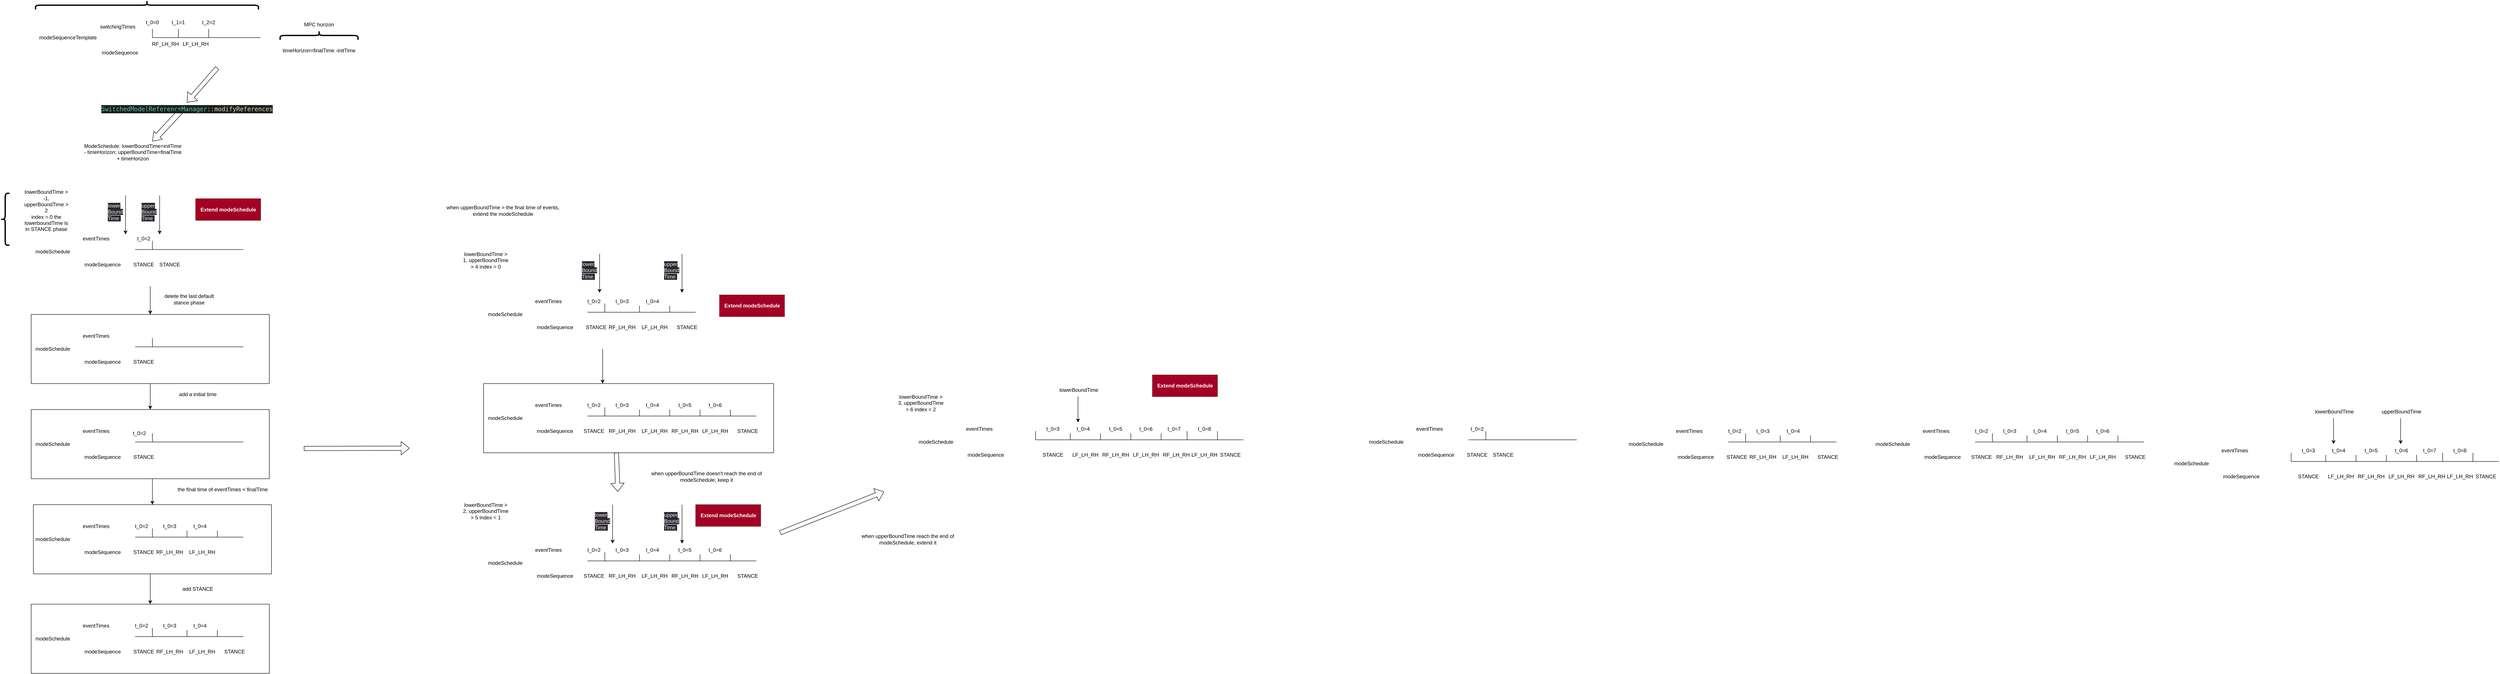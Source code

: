 <mxfile>
    <diagram id="Hmns1SX6gBMBKFeWI7t4" name="Page-1">
        <mxGraphModel dx="3366" dy="2157" grid="1" gridSize="10" guides="1" tooltips="1" connect="1" arrows="1" fold="1" page="1" pageScale="1" pageWidth="850" pageHeight="1100" math="0" shadow="0">
            <root>
                <mxCell id="0"/>
                <mxCell id="1" parent="0"/>
                <mxCell id="2" value="" style="endArrow=none;html=1;" edge="1" parent="1">
                    <mxGeometry width="50" height="50" relative="1" as="geometry">
                        <mxPoint x="-1210" y="270" as="sourcePoint"/>
                        <mxPoint x="-960" y="270" as="targetPoint"/>
                    </mxGeometry>
                </mxCell>
                <mxCell id="4" value="" style="endArrow=none;html=1;" edge="1" parent="1">
                    <mxGeometry width="50" height="50" relative="1" as="geometry">
                        <mxPoint x="-1170" y="270" as="sourcePoint"/>
                        <mxPoint x="-1170" y="250" as="targetPoint"/>
                    </mxGeometry>
                </mxCell>
                <mxCell id="5" value="modeSchedule" style="text;html=1;strokeColor=none;fillColor=none;align=center;verticalAlign=middle;whiteSpace=wrap;rounded=0;" vertex="1" parent="1">
                    <mxGeometry x="-1450" y="260" width="100" height="30" as="geometry"/>
                </mxCell>
                <mxCell id="6" value="t_0=2" style="text;html=1;strokeColor=none;fillColor=none;align=center;verticalAlign=middle;whiteSpace=wrap;rounded=0;" vertex="1" parent="1">
                    <mxGeometry x="-1220" y="230" width="60" height="30" as="geometry"/>
                </mxCell>
                <mxCell id="7" value="eventTimes" style="text;html=1;strokeColor=none;fillColor=none;align=center;verticalAlign=middle;whiteSpace=wrap;rounded=0;" vertex="1" parent="1">
                    <mxGeometry x="-1330" y="230" width="60" height="30" as="geometry"/>
                </mxCell>
                <mxCell id="8" value="modeSequence" style="text;html=1;strokeColor=none;fillColor=none;align=center;verticalAlign=middle;whiteSpace=wrap;rounded=0;" vertex="1" parent="1">
                    <mxGeometry x="-1330" y="290" width="90" height="30" as="geometry"/>
                </mxCell>
                <mxCell id="9" value="STANCE" style="text;html=1;strokeColor=none;fillColor=none;align=center;verticalAlign=middle;whiteSpace=wrap;rounded=0;" vertex="1" parent="1">
                    <mxGeometry x="-1220" y="290" width="60" height="30" as="geometry"/>
                </mxCell>
                <mxCell id="10" value="STANCE" style="text;html=1;strokeColor=none;fillColor=none;align=center;verticalAlign=middle;whiteSpace=wrap;rounded=0;" vertex="1" parent="1">
                    <mxGeometry x="-1160" y="290" width="60" height="30" as="geometry"/>
                </mxCell>
                <mxCell id="23" style="edgeStyle=none;html=1;exitX=0.5;exitY=1;exitDx=0;exitDy=0;entryX=0.5;entryY=0;entryDx=0;entryDy=0;" edge="1" parent="1" target="21">
                    <mxGeometry relative="1" as="geometry">
                        <mxPoint x="-1175" y="355" as="sourcePoint"/>
                    </mxGeometry>
                </mxCell>
                <mxCell id="13" value="" style="endArrow=none;html=1;" edge="1" parent="1">
                    <mxGeometry width="50" height="50" relative="1" as="geometry">
                        <mxPoint x="-1210" y="495" as="sourcePoint"/>
                        <mxPoint x="-960" y="495" as="targetPoint"/>
                    </mxGeometry>
                </mxCell>
                <mxCell id="14" value="" style="endArrow=none;html=1;" edge="1" parent="1">
                    <mxGeometry width="50" height="50" relative="1" as="geometry">
                        <mxPoint x="-1170" y="495" as="sourcePoint"/>
                        <mxPoint x="-1170" y="475" as="targetPoint"/>
                    </mxGeometry>
                </mxCell>
                <mxCell id="15" value="modeSchedule" style="text;html=1;strokeColor=none;fillColor=none;align=center;verticalAlign=middle;whiteSpace=wrap;rounded=0;" vertex="1" parent="1">
                    <mxGeometry x="-1450" y="485" width="100" height="30" as="geometry"/>
                </mxCell>
                <mxCell id="17" value="eventTimes" style="text;html=1;strokeColor=none;fillColor=none;align=center;verticalAlign=middle;whiteSpace=wrap;rounded=0;" vertex="1" parent="1">
                    <mxGeometry x="-1330" y="455" width="60" height="30" as="geometry"/>
                </mxCell>
                <mxCell id="18" value="modeSequence" style="text;html=1;strokeColor=none;fillColor=none;align=center;verticalAlign=middle;whiteSpace=wrap;rounded=0;" vertex="1" parent="1">
                    <mxGeometry x="-1330" y="515" width="90" height="30" as="geometry"/>
                </mxCell>
                <mxCell id="19" value="STANCE" style="text;html=1;strokeColor=none;fillColor=none;align=center;verticalAlign=middle;whiteSpace=wrap;rounded=0;" vertex="1" parent="1">
                    <mxGeometry x="-1220" y="515" width="60" height="30" as="geometry"/>
                </mxCell>
                <mxCell id="21" value="" style="rounded=0;whiteSpace=wrap;html=1;fillColor=none;" vertex="1" parent="1">
                    <mxGeometry x="-1450" y="420" width="550" height="160" as="geometry"/>
                </mxCell>
                <mxCell id="24" value="" style="endArrow=none;html=1;" edge="1" parent="1">
                    <mxGeometry width="50" height="50" relative="1" as="geometry">
                        <mxPoint x="-1170" y="-220" as="sourcePoint"/>
                        <mxPoint x="-920" y="-220" as="targetPoint"/>
                    </mxGeometry>
                </mxCell>
                <mxCell id="25" value="" style="endArrow=none;html=1;entryX=0.5;entryY=1;entryDx=0;entryDy=0;" edge="1" parent="1" target="34">
                    <mxGeometry width="50" height="50" relative="1" as="geometry">
                        <mxPoint x="-1110" y="-220" as="sourcePoint"/>
                        <mxPoint x="-1130" y="-240" as="targetPoint"/>
                    </mxGeometry>
                </mxCell>
                <mxCell id="26" value="modeSequenceTemplate" style="text;html=1;strokeColor=none;fillColor=none;align=center;verticalAlign=middle;whiteSpace=wrap;rounded=0;" vertex="1" parent="1">
                    <mxGeometry x="-1440" y="-235" width="150" height="30" as="geometry"/>
                </mxCell>
                <mxCell id="27" value="t_0=0" style="text;html=1;strokeColor=none;fillColor=none;align=center;verticalAlign=middle;whiteSpace=wrap;rounded=0;" vertex="1" parent="1">
                    <mxGeometry x="-1200" y="-270" width="60" height="30" as="geometry"/>
                </mxCell>
                <mxCell id="28" value="switchingTimes" style="text;html=1;strokeColor=none;fillColor=none;align=center;verticalAlign=middle;whiteSpace=wrap;rounded=0;" vertex="1" parent="1">
                    <mxGeometry x="-1290" y="-260" width="80" height="30" as="geometry"/>
                </mxCell>
                <mxCell id="29" value="modeSequence" style="text;html=1;strokeColor=none;fillColor=none;align=center;verticalAlign=middle;whiteSpace=wrap;rounded=0;" vertex="1" parent="1">
                    <mxGeometry x="-1290" y="-200" width="90" height="30" as="geometry"/>
                </mxCell>
                <mxCell id="30" value="RF_LH_RH" style="text;html=1;strokeColor=none;fillColor=none;align=center;verticalAlign=middle;whiteSpace=wrap;rounded=0;" vertex="1" parent="1">
                    <mxGeometry x="-1170" y="-220" width="60" height="30" as="geometry"/>
                </mxCell>
                <mxCell id="31" value="LF_LH_RH" style="text;html=1;strokeColor=none;fillColor=none;align=center;verticalAlign=middle;whiteSpace=wrap;rounded=0;" vertex="1" parent="1">
                    <mxGeometry x="-1100" y="-220" width="60" height="30" as="geometry"/>
                </mxCell>
                <mxCell id="33" value="" style="endArrow=none;html=1;" edge="1" parent="1">
                    <mxGeometry width="50" height="50" relative="1" as="geometry">
                        <mxPoint x="-1170" y="-220" as="sourcePoint"/>
                        <mxPoint x="-1170" y="-240" as="targetPoint"/>
                    </mxGeometry>
                </mxCell>
                <mxCell id="34" value="t_1=1" style="text;html=1;strokeColor=none;fillColor=none;align=center;verticalAlign=middle;whiteSpace=wrap;rounded=0;" vertex="1" parent="1">
                    <mxGeometry x="-1140" y="-270" width="60" height="30" as="geometry"/>
                </mxCell>
                <mxCell id="35" value="" style="endArrow=none;html=1;entryX=0.5;entryY=1;entryDx=0;entryDy=0;" edge="1" parent="1">
                    <mxGeometry width="50" height="50" relative="1" as="geometry">
                        <mxPoint x="-1040" y="-220" as="sourcePoint"/>
                        <mxPoint x="-1040" y="-240" as="targetPoint"/>
                    </mxGeometry>
                </mxCell>
                <mxCell id="36" value="t_2=2" style="text;html=1;strokeColor=none;fillColor=none;align=center;verticalAlign=middle;whiteSpace=wrap;rounded=0;" vertex="1" parent="1">
                    <mxGeometry x="-1070" y="-270" width="60" height="30" as="geometry"/>
                </mxCell>
                <mxCell id="37" value="" style="endArrow=none;html=1;" edge="1" parent="1">
                    <mxGeometry width="50" height="50" relative="1" as="geometry">
                        <mxPoint x="-1210" y="715" as="sourcePoint"/>
                        <mxPoint x="-960" y="715" as="targetPoint"/>
                    </mxGeometry>
                </mxCell>
                <mxCell id="38" value="" style="endArrow=none;html=1;" edge="1" parent="1">
                    <mxGeometry width="50" height="50" relative="1" as="geometry">
                        <mxPoint x="-1170" y="715" as="sourcePoint"/>
                        <mxPoint x="-1170" y="695" as="targetPoint"/>
                    </mxGeometry>
                </mxCell>
                <mxCell id="39" value="modeSchedule" style="text;html=1;strokeColor=none;fillColor=none;align=center;verticalAlign=middle;whiteSpace=wrap;rounded=0;" vertex="1" parent="1">
                    <mxGeometry x="-1450" y="705" width="100" height="30" as="geometry"/>
                </mxCell>
                <mxCell id="40" value="eventTimes" style="text;html=1;strokeColor=none;fillColor=none;align=center;verticalAlign=middle;whiteSpace=wrap;rounded=0;" vertex="1" parent="1">
                    <mxGeometry x="-1330" y="675" width="60" height="30" as="geometry"/>
                </mxCell>
                <mxCell id="41" value="modeSequence" style="text;html=1;strokeColor=none;fillColor=none;align=center;verticalAlign=middle;whiteSpace=wrap;rounded=0;" vertex="1" parent="1">
                    <mxGeometry x="-1330" y="735" width="90" height="30" as="geometry"/>
                </mxCell>
                <mxCell id="42" value="STANCE" style="text;html=1;strokeColor=none;fillColor=none;align=center;verticalAlign=middle;whiteSpace=wrap;rounded=0;" vertex="1" parent="1">
                    <mxGeometry x="-1220" y="735" width="60" height="30" as="geometry"/>
                </mxCell>
                <mxCell id="43" value="" style="rounded=0;whiteSpace=wrap;html=1;fillColor=none;" vertex="1" parent="1">
                    <mxGeometry x="-1450" y="640" width="550" height="160" as="geometry"/>
                </mxCell>
                <mxCell id="45" value="" style="endArrow=classic;html=1;entryX=0.5;entryY=0;entryDx=0;entryDy=0;exitX=0.5;exitY=1;exitDx=0;exitDy=0;" edge="1" parent="1" source="21" target="43">
                    <mxGeometry width="50" height="50" relative="1" as="geometry">
                        <mxPoint x="-1120" y="590" as="sourcePoint"/>
                        <mxPoint x="-1070" y="540" as="targetPoint"/>
                    </mxGeometry>
                </mxCell>
                <mxCell id="46" value="t_0=2" style="text;html=1;strokeColor=none;fillColor=none;align=center;verticalAlign=middle;whiteSpace=wrap;rounded=0;" vertex="1" parent="1">
                    <mxGeometry x="-1230" y="680" width="60" height="30" as="geometry"/>
                </mxCell>
                <mxCell id="47" value="timeHorizon=finalTime -initTime" style="text;html=1;strokeColor=none;fillColor=none;align=center;verticalAlign=middle;whiteSpace=wrap;rounded=0;" vertex="1" parent="1">
                    <mxGeometry x="-880" y="-205" width="190" height="30" as="geometry"/>
                </mxCell>
                <mxCell id="48" value="ModeSchedule: lowerBoundTime=initTime - timeHorizon; upperBoundTime=finalTime + timeHorizon" style="text;html=1;strokeColor=none;fillColor=none;align=center;verticalAlign=middle;whiteSpace=wrap;rounded=0;" vertex="1" parent="1">
                    <mxGeometry x="-1330" y="20" width="230" height="50" as="geometry"/>
                </mxCell>
                <mxCell id="49" value="delete the last default stance phase" style="text;html=1;strokeColor=none;fillColor=none;align=center;verticalAlign=middle;whiteSpace=wrap;rounded=0;" vertex="1" parent="1">
                    <mxGeometry x="-1160" y="370" width="150" height="30" as="geometry"/>
                </mxCell>
                <mxCell id="50" value="add a initial time" style="text;html=1;strokeColor=none;fillColor=none;align=center;verticalAlign=middle;whiteSpace=wrap;rounded=0;" vertex="1" parent="1">
                    <mxGeometry x="-1140" y="590" width="150" height="30" as="geometry"/>
                </mxCell>
                <mxCell id="51" value="" style="endArrow=classic;html=1;entryX=0.5;entryY=0;entryDx=0;entryDy=0;exitX=0.5;exitY=1;exitDx=0;exitDy=0;" edge="1" parent="1">
                    <mxGeometry width="50" height="50" relative="1" as="geometry">
                        <mxPoint x="-1170" y="800" as="sourcePoint"/>
                        <mxPoint x="-1170" y="860" as="targetPoint"/>
                    </mxGeometry>
                </mxCell>
                <mxCell id="52" value="the final time of eventTimes &amp;lt; finalTime" style="text;html=1;strokeColor=none;fillColor=none;align=center;verticalAlign=middle;whiteSpace=wrap;rounded=0;" vertex="1" parent="1">
                    <mxGeometry x="-1135" y="810" width="255" height="30" as="geometry"/>
                </mxCell>
                <mxCell id="55" value="RF_LH_RH" style="text;html=1;strokeColor=none;fillColor=none;align=center;verticalAlign=middle;whiteSpace=wrap;rounded=0;" vertex="1" parent="1">
                    <mxGeometry x="-1160" y="955" width="60" height="30" as="geometry"/>
                </mxCell>
                <mxCell id="56" value="" style="endArrow=none;html=1;" edge="1" parent="1">
                    <mxGeometry width="50" height="50" relative="1" as="geometry">
                        <mxPoint x="-1210.0" y="935" as="sourcePoint"/>
                        <mxPoint x="-960.0" y="935" as="targetPoint"/>
                    </mxGeometry>
                </mxCell>
                <mxCell id="57" value="" style="endArrow=none;html=1;" edge="1" parent="1">
                    <mxGeometry width="50" height="50" relative="1" as="geometry">
                        <mxPoint x="-1170.0" y="935" as="sourcePoint"/>
                        <mxPoint x="-1170.0" y="915" as="targetPoint"/>
                    </mxGeometry>
                </mxCell>
                <mxCell id="58" value="modeSchedule" style="text;html=1;strokeColor=none;fillColor=none;align=center;verticalAlign=middle;whiteSpace=wrap;rounded=0;" vertex="1" parent="1">
                    <mxGeometry x="-1450" y="925" width="100" height="30" as="geometry"/>
                </mxCell>
                <mxCell id="59" value="eventTimes" style="text;html=1;strokeColor=none;fillColor=none;align=center;verticalAlign=middle;whiteSpace=wrap;rounded=0;" vertex="1" parent="1">
                    <mxGeometry x="-1330" y="895" width="60" height="30" as="geometry"/>
                </mxCell>
                <mxCell id="60" value="modeSequence" style="text;html=1;strokeColor=none;fillColor=none;align=center;verticalAlign=middle;whiteSpace=wrap;rounded=0;" vertex="1" parent="1">
                    <mxGeometry x="-1330" y="955" width="90" height="30" as="geometry"/>
                </mxCell>
                <mxCell id="61" value="STANCE" style="text;html=1;strokeColor=none;fillColor=none;align=center;verticalAlign=middle;whiteSpace=wrap;rounded=0;" vertex="1" parent="1">
                    <mxGeometry x="-1220" y="955" width="60" height="30" as="geometry"/>
                </mxCell>
                <mxCell id="63" value="t_0=2" style="text;html=1;strokeColor=none;fillColor=none;align=center;verticalAlign=middle;whiteSpace=wrap;rounded=0;" vertex="1" parent="1">
                    <mxGeometry x="-1220" y="895" width="50" height="30" as="geometry"/>
                </mxCell>
                <mxCell id="65" value="" style="endArrow=none;html=1;" edge="1" parent="1">
                    <mxGeometry width="50" height="50" relative="1" as="geometry">
                        <mxPoint x="-1090" y="935" as="sourcePoint"/>
                        <mxPoint x="-1090" y="920" as="targetPoint"/>
                        <Array as="points">
                            <mxPoint x="-1090" y="925"/>
                        </Array>
                    </mxGeometry>
                </mxCell>
                <mxCell id="66" value="t_0=3" style="text;html=1;strokeColor=none;fillColor=none;align=center;verticalAlign=middle;whiteSpace=wrap;rounded=0;" vertex="1" parent="1">
                    <mxGeometry x="-1155" y="895" width="50" height="30" as="geometry"/>
                </mxCell>
                <mxCell id="67" value="" style="endArrow=none;html=1;" edge="1" parent="1">
                    <mxGeometry width="50" height="50" relative="1" as="geometry">
                        <mxPoint x="-1020" y="935" as="sourcePoint"/>
                        <mxPoint x="-1020" y="920" as="targetPoint"/>
                        <Array as="points">
                            <mxPoint x="-1020" y="925"/>
                        </Array>
                    </mxGeometry>
                </mxCell>
                <mxCell id="68" value="t_0=4" style="text;html=1;strokeColor=none;fillColor=none;align=center;verticalAlign=middle;whiteSpace=wrap;rounded=0;" vertex="1" parent="1">
                    <mxGeometry x="-1085" y="895" width="50" height="30" as="geometry"/>
                </mxCell>
                <mxCell id="69" value="LF_LH_RH" style="text;html=1;strokeColor=none;fillColor=none;align=center;verticalAlign=middle;whiteSpace=wrap;rounded=0;" vertex="1" parent="1">
                    <mxGeometry x="-1085" y="955" width="60" height="30" as="geometry"/>
                </mxCell>
                <mxCell id="70" value="RF_LH_RH" style="text;html=1;strokeColor=none;fillColor=none;align=center;verticalAlign=middle;whiteSpace=wrap;rounded=0;" vertex="1" parent="1">
                    <mxGeometry x="-1160" y="1185" width="60" height="30" as="geometry"/>
                </mxCell>
                <mxCell id="71" value="" style="endArrow=none;html=1;" edge="1" parent="1">
                    <mxGeometry width="50" height="50" relative="1" as="geometry">
                        <mxPoint x="-1210.0" y="1165" as="sourcePoint"/>
                        <mxPoint x="-960.0" y="1165" as="targetPoint"/>
                    </mxGeometry>
                </mxCell>
                <mxCell id="72" value="" style="endArrow=none;html=1;" edge="1" parent="1">
                    <mxGeometry width="50" height="50" relative="1" as="geometry">
                        <mxPoint x="-1170.0" y="1165" as="sourcePoint"/>
                        <mxPoint x="-1170.0" y="1145" as="targetPoint"/>
                    </mxGeometry>
                </mxCell>
                <mxCell id="73" value="modeSchedule" style="text;html=1;strokeColor=none;fillColor=none;align=center;verticalAlign=middle;whiteSpace=wrap;rounded=0;" vertex="1" parent="1">
                    <mxGeometry x="-1450" y="1155" width="100" height="30" as="geometry"/>
                </mxCell>
                <mxCell id="74" value="eventTimes" style="text;html=1;strokeColor=none;fillColor=none;align=center;verticalAlign=middle;whiteSpace=wrap;rounded=0;" vertex="1" parent="1">
                    <mxGeometry x="-1330" y="1125" width="60" height="30" as="geometry"/>
                </mxCell>
                <mxCell id="75" value="modeSequence" style="text;html=1;strokeColor=none;fillColor=none;align=center;verticalAlign=middle;whiteSpace=wrap;rounded=0;" vertex="1" parent="1">
                    <mxGeometry x="-1330" y="1185" width="90" height="30" as="geometry"/>
                </mxCell>
                <mxCell id="76" value="STANCE" style="text;html=1;strokeColor=none;fillColor=none;align=center;verticalAlign=middle;whiteSpace=wrap;rounded=0;" vertex="1" parent="1">
                    <mxGeometry x="-1220" y="1185" width="60" height="30" as="geometry"/>
                </mxCell>
                <mxCell id="77" value="" style="rounded=0;whiteSpace=wrap;html=1;fillColor=none;" vertex="1" parent="1">
                    <mxGeometry x="-1450" y="1090" width="550" height="160" as="geometry"/>
                </mxCell>
                <mxCell id="78" value="t_0=2" style="text;html=1;strokeColor=none;fillColor=none;align=center;verticalAlign=middle;whiteSpace=wrap;rounded=0;" vertex="1" parent="1">
                    <mxGeometry x="-1220" y="1125" width="50" height="30" as="geometry"/>
                </mxCell>
                <mxCell id="79" value="" style="endArrow=none;html=1;" edge="1" parent="1">
                    <mxGeometry width="50" height="50" relative="1" as="geometry">
                        <mxPoint x="-1090" y="1165" as="sourcePoint"/>
                        <mxPoint x="-1090" y="1150" as="targetPoint"/>
                        <Array as="points">
                            <mxPoint x="-1090" y="1155"/>
                        </Array>
                    </mxGeometry>
                </mxCell>
                <mxCell id="80" value="t_0=3" style="text;html=1;strokeColor=none;fillColor=none;align=center;verticalAlign=middle;whiteSpace=wrap;rounded=0;" vertex="1" parent="1">
                    <mxGeometry x="-1155" y="1125" width="50" height="30" as="geometry"/>
                </mxCell>
                <mxCell id="81" value="" style="endArrow=none;html=1;" edge="1" parent="1">
                    <mxGeometry width="50" height="50" relative="1" as="geometry">
                        <mxPoint x="-1020" y="1165" as="sourcePoint"/>
                        <mxPoint x="-1020" y="1150" as="targetPoint"/>
                        <Array as="points">
                            <mxPoint x="-1020" y="1155"/>
                        </Array>
                    </mxGeometry>
                </mxCell>
                <mxCell id="82" value="t_0=4" style="text;html=1;strokeColor=none;fillColor=none;align=center;verticalAlign=middle;whiteSpace=wrap;rounded=0;" vertex="1" parent="1">
                    <mxGeometry x="-1085" y="1125" width="50" height="30" as="geometry"/>
                </mxCell>
                <mxCell id="83" value="LF_LH_RH" style="text;html=1;strokeColor=none;fillColor=none;align=center;verticalAlign=middle;whiteSpace=wrap;rounded=0;" vertex="1" parent="1">
                    <mxGeometry x="-1085" y="1185" width="60" height="30" as="geometry"/>
                </mxCell>
                <mxCell id="85" value="" style="endArrow=classic;html=1;entryX=0.5;entryY=0;entryDx=0;entryDy=0;exitX=0.5;exitY=1;exitDx=0;exitDy=0;" edge="1" parent="1" target="77">
                    <mxGeometry width="50" height="50" relative="1" as="geometry">
                        <mxPoint x="-1175" y="1020" as="sourcePoint"/>
                        <mxPoint x="-1090" y="910" as="targetPoint"/>
                    </mxGeometry>
                </mxCell>
                <mxCell id="86" value="add STANCE" style="text;html=1;strokeColor=none;fillColor=none;align=center;verticalAlign=middle;whiteSpace=wrap;rounded=0;" vertex="1" parent="1">
                    <mxGeometry x="-1140" y="1040" width="150" height="30" as="geometry"/>
                </mxCell>
                <mxCell id="87" value="STANCE" style="text;html=1;strokeColor=none;fillColor=none;align=center;verticalAlign=middle;whiteSpace=wrap;rounded=0;" vertex="1" parent="1">
                    <mxGeometry x="-1010" y="1185" width="60" height="30" as="geometry"/>
                </mxCell>
                <mxCell id="90" value="lowerBoundTime &amp;gt; -1, upperBoundTime &amp;gt; 2 &lt;br&gt;index = 0 the lowerboundTime is in STANCE phase" style="text;html=1;strokeColor=none;fillColor=none;align=center;verticalAlign=middle;whiteSpace=wrap;rounded=0;" vertex="1" parent="1">
                    <mxGeometry x="-1470" y="120" width="110" height="120" as="geometry"/>
                </mxCell>
                <mxCell id="93" value="RF_LH_RH" style="text;html=1;strokeColor=none;fillColor=none;align=center;verticalAlign=middle;whiteSpace=wrap;rounded=0;" vertex="1" parent="1">
                    <mxGeometry x="-115" y="435" width="60" height="30" as="geometry"/>
                </mxCell>
                <mxCell id="94" value="" style="endArrow=none;html=1;" edge="1" parent="1">
                    <mxGeometry width="50" height="50" relative="1" as="geometry">
                        <mxPoint x="-165.0" y="415" as="sourcePoint"/>
                        <mxPoint x="85.0" y="415" as="targetPoint"/>
                    </mxGeometry>
                </mxCell>
                <mxCell id="95" value="" style="endArrow=none;html=1;" edge="1" parent="1">
                    <mxGeometry width="50" height="50" relative="1" as="geometry">
                        <mxPoint x="-125.0" y="415" as="sourcePoint"/>
                        <mxPoint x="-125.0" y="395" as="targetPoint"/>
                    </mxGeometry>
                </mxCell>
                <mxCell id="96" value="modeSchedule" style="text;html=1;strokeColor=none;fillColor=none;align=center;verticalAlign=middle;whiteSpace=wrap;rounded=0;" vertex="1" parent="1">
                    <mxGeometry x="-405" y="405" width="100" height="30" as="geometry"/>
                </mxCell>
                <mxCell id="97" value="eventTimes" style="text;html=1;strokeColor=none;fillColor=none;align=center;verticalAlign=middle;whiteSpace=wrap;rounded=0;" vertex="1" parent="1">
                    <mxGeometry x="-285" y="375" width="60" height="30" as="geometry"/>
                </mxCell>
                <mxCell id="98" value="modeSequence" style="text;html=1;strokeColor=none;fillColor=none;align=center;verticalAlign=middle;whiteSpace=wrap;rounded=0;" vertex="1" parent="1">
                    <mxGeometry x="-285" y="435" width="90" height="30" as="geometry"/>
                </mxCell>
                <mxCell id="99" value="STANCE" style="text;html=1;strokeColor=none;fillColor=none;align=center;verticalAlign=middle;whiteSpace=wrap;rounded=0;" vertex="1" parent="1">
                    <mxGeometry x="-175" y="435" width="60" height="30" as="geometry"/>
                </mxCell>
                <mxCell id="101" value="t_0=2" style="text;html=1;strokeColor=none;fillColor=none;align=center;verticalAlign=middle;whiteSpace=wrap;rounded=0;" vertex="1" parent="1">
                    <mxGeometry x="-175" y="375" width="50" height="30" as="geometry"/>
                </mxCell>
                <mxCell id="102" value="" style="endArrow=none;html=1;" edge="1" parent="1">
                    <mxGeometry width="50" height="50" relative="1" as="geometry">
                        <mxPoint x="-45" y="415" as="sourcePoint"/>
                        <mxPoint x="-45" y="400" as="targetPoint"/>
                        <Array as="points">
                            <mxPoint x="-45" y="405"/>
                        </Array>
                    </mxGeometry>
                </mxCell>
                <mxCell id="103" value="t_0=3" style="text;html=1;strokeColor=none;fillColor=none;align=center;verticalAlign=middle;whiteSpace=wrap;rounded=0;" vertex="1" parent="1">
                    <mxGeometry x="-110" y="375" width="50" height="30" as="geometry"/>
                </mxCell>
                <mxCell id="104" value="" style="endArrow=none;html=1;" edge="1" parent="1">
                    <mxGeometry width="50" height="50" relative="1" as="geometry">
                        <mxPoint x="25" y="415" as="sourcePoint"/>
                        <mxPoint x="25" y="400" as="targetPoint"/>
                        <Array as="points">
                            <mxPoint x="25" y="405"/>
                        </Array>
                    </mxGeometry>
                </mxCell>
                <mxCell id="105" value="t_0=4" style="text;html=1;strokeColor=none;fillColor=none;align=center;verticalAlign=middle;whiteSpace=wrap;rounded=0;" vertex="1" parent="1">
                    <mxGeometry x="-40" y="375" width="50" height="30" as="geometry"/>
                </mxCell>
                <mxCell id="106" value="LF_LH_RH" style="text;html=1;strokeColor=none;fillColor=none;align=center;verticalAlign=middle;whiteSpace=wrap;rounded=0;" vertex="1" parent="1">
                    <mxGeometry x="-40" y="435" width="60" height="30" as="geometry"/>
                </mxCell>
                <mxCell id="107" value="STANCE" style="text;html=1;strokeColor=none;fillColor=none;align=center;verticalAlign=middle;whiteSpace=wrap;rounded=0;" vertex="1" parent="1">
                    <mxGeometry x="35" y="435" width="60" height="30" as="geometry"/>
                </mxCell>
                <mxCell id="109" value="" style="endArrow=none;html=1;" edge="1" parent="1">
                    <mxGeometry width="50" height="50" relative="1" as="geometry">
                        <mxPoint x="-165.0" y="655" as="sourcePoint"/>
                        <mxPoint x="225" y="655" as="targetPoint"/>
                    </mxGeometry>
                </mxCell>
                <mxCell id="110" value="" style="endArrow=none;html=1;" edge="1" parent="1">
                    <mxGeometry width="50" height="50" relative="1" as="geometry">
                        <mxPoint x="-125.0" y="655" as="sourcePoint"/>
                        <mxPoint x="-125.0" y="635" as="targetPoint"/>
                    </mxGeometry>
                </mxCell>
                <mxCell id="111" value="modeSchedule" style="text;html=1;strokeColor=none;fillColor=none;align=center;verticalAlign=middle;whiteSpace=wrap;rounded=0;" vertex="1" parent="1">
                    <mxGeometry x="-405" y="645" width="100" height="30" as="geometry"/>
                </mxCell>
                <mxCell id="112" value="eventTimes" style="text;html=1;strokeColor=none;fillColor=none;align=center;verticalAlign=middle;whiteSpace=wrap;rounded=0;" vertex="1" parent="1">
                    <mxGeometry x="-285" y="615" width="60" height="30" as="geometry"/>
                </mxCell>
                <mxCell id="113" value="modeSequence" style="text;html=1;strokeColor=none;fillColor=none;align=center;verticalAlign=middle;whiteSpace=wrap;rounded=0;" vertex="1" parent="1">
                    <mxGeometry x="-285" y="675" width="90" height="30" as="geometry"/>
                </mxCell>
                <mxCell id="117" value="" style="endArrow=none;html=1;" edge="1" parent="1">
                    <mxGeometry width="50" height="50" relative="1" as="geometry">
                        <mxPoint x="-45" y="655" as="sourcePoint"/>
                        <mxPoint x="-45" y="640" as="targetPoint"/>
                        <Array as="points">
                            <mxPoint x="-45" y="645"/>
                        </Array>
                    </mxGeometry>
                </mxCell>
                <mxCell id="118" value="t_0=3" style="text;html=1;strokeColor=none;fillColor=none;align=center;verticalAlign=middle;whiteSpace=wrap;rounded=0;" vertex="1" parent="1">
                    <mxGeometry x="-110" y="615" width="50" height="30" as="geometry"/>
                </mxCell>
                <mxCell id="119" value="" style="endArrow=none;html=1;" edge="1" parent="1">
                    <mxGeometry width="50" height="50" relative="1" as="geometry">
                        <mxPoint x="25" y="655" as="sourcePoint"/>
                        <mxPoint x="25" y="640" as="targetPoint"/>
                        <Array as="points">
                            <mxPoint x="25" y="645"/>
                        </Array>
                    </mxGeometry>
                </mxCell>
                <mxCell id="120" value="t_0=4" style="text;html=1;strokeColor=none;fillColor=none;align=center;verticalAlign=middle;whiteSpace=wrap;rounded=0;" vertex="1" parent="1">
                    <mxGeometry x="-40" y="615" width="50" height="30" as="geometry"/>
                </mxCell>
                <mxCell id="121" value="LF_LH_RH" style="text;html=1;strokeColor=none;fillColor=none;align=center;verticalAlign=middle;whiteSpace=wrap;rounded=0;" vertex="1" parent="1">
                    <mxGeometry x="-40" y="675" width="60" height="30" as="geometry"/>
                </mxCell>
                <mxCell id="123" value="" style="endArrow=classic;html=1;exitX=0.5;exitY=1;exitDx=0;exitDy=0;entryX=0.5;entryY=0;entryDx=0;entryDy=0;" edge="1" parent="1">
                    <mxGeometry width="50" height="50" relative="1" as="geometry">
                        <mxPoint x="-130" y="500" as="sourcePoint"/>
                        <mxPoint x="-130" y="580" as="targetPoint"/>
                    </mxGeometry>
                </mxCell>
                <mxCell id="125" value="STANCE" style="text;html=1;strokeColor=none;fillColor=none;align=center;verticalAlign=middle;whiteSpace=wrap;rounded=0;" vertex="1" parent="1">
                    <mxGeometry x="-180" y="675" width="60" height="30" as="geometry"/>
                </mxCell>
                <mxCell id="126" value="lowerBoundTime &amp;gt; 1, upperBoundTime &amp;gt; 4 index = 0" style="text;html=1;strokeColor=none;fillColor=none;align=center;verticalAlign=middle;whiteSpace=wrap;rounded=0;" vertex="1" parent="1">
                    <mxGeometry x="-455" y="260" width="110" height="70" as="geometry"/>
                </mxCell>
                <mxCell id="127" value="t_0=2" style="text;html=1;strokeColor=none;fillColor=none;align=center;verticalAlign=middle;whiteSpace=wrap;rounded=0;" vertex="1" parent="1">
                    <mxGeometry x="-175" y="615" width="50" height="30" as="geometry"/>
                </mxCell>
                <mxCell id="128" value="RF_LH_RH" style="text;html=1;strokeColor=none;fillColor=none;align=center;verticalAlign=middle;whiteSpace=wrap;rounded=0;" vertex="1" parent="1">
                    <mxGeometry x="-115" y="675" width="60" height="30" as="geometry"/>
                </mxCell>
                <mxCell id="129" value="RF_LH_RH" style="text;html=1;strokeColor=none;fillColor=none;align=center;verticalAlign=middle;whiteSpace=wrap;rounded=0;" vertex="1" parent="1">
                    <mxGeometry x="30" y="675" width="60" height="30" as="geometry"/>
                </mxCell>
                <mxCell id="130" value="t_0=5" style="text;html=1;strokeColor=none;fillColor=none;align=center;verticalAlign=middle;whiteSpace=wrap;rounded=0;" vertex="1" parent="1">
                    <mxGeometry x="35" y="615" width="50" height="30" as="geometry"/>
                </mxCell>
                <mxCell id="133" value="" style="endArrow=none;html=1;" edge="1" parent="1">
                    <mxGeometry width="50" height="50" relative="1" as="geometry">
                        <mxPoint x="95" y="655" as="sourcePoint"/>
                        <mxPoint x="95" y="640" as="targetPoint"/>
                        <Array as="points">
                            <mxPoint x="95" y="645"/>
                        </Array>
                    </mxGeometry>
                </mxCell>
                <mxCell id="134" value="LF_LH_RH" style="text;html=1;strokeColor=none;fillColor=none;align=center;verticalAlign=middle;whiteSpace=wrap;rounded=0;" vertex="1" parent="1">
                    <mxGeometry x="100" y="675" width="60" height="30" as="geometry"/>
                </mxCell>
                <mxCell id="135" value="" style="endArrow=none;html=1;" edge="1" parent="1">
                    <mxGeometry width="50" height="50" relative="1" as="geometry">
                        <mxPoint x="165" y="655" as="sourcePoint"/>
                        <mxPoint x="165" y="640" as="targetPoint"/>
                        <Array as="points">
                            <mxPoint x="165" y="645"/>
                        </Array>
                    </mxGeometry>
                </mxCell>
                <mxCell id="136" value="t_0=6" style="text;html=1;strokeColor=none;fillColor=none;align=center;verticalAlign=middle;whiteSpace=wrap;rounded=0;" vertex="1" parent="1">
                    <mxGeometry x="105" y="615" width="50" height="30" as="geometry"/>
                </mxCell>
                <mxCell id="137" value="STANCE" style="text;html=1;strokeColor=none;fillColor=none;align=center;verticalAlign=middle;whiteSpace=wrap;rounded=0;" vertex="1" parent="1">
                    <mxGeometry x="175" y="675" width="60" height="30" as="geometry"/>
                </mxCell>
                <mxCell id="139" value="" style="rounded=0;whiteSpace=wrap;html=1;fillColor=none;" vertex="1" parent="1">
                    <mxGeometry x="-405" y="580" width="670" height="160" as="geometry"/>
                </mxCell>
                <mxCell id="141" value="lowerBoundTime &amp;gt; 2, upperBoundTime &amp;gt; 5 index = 1" style="text;html=1;strokeColor=none;fillColor=none;align=center;verticalAlign=middle;whiteSpace=wrap;rounded=0;" vertex="1" parent="1">
                    <mxGeometry x="-455" y="840" width="110" height="70" as="geometry"/>
                </mxCell>
                <mxCell id="142" value="when upperBoundTime &amp;gt; the final time of events, extend the modeSchedule" style="text;html=1;strokeColor=none;fillColor=none;align=center;verticalAlign=middle;whiteSpace=wrap;rounded=0;" vertex="1" parent="1">
                    <mxGeometry x="-510" y="145" width="300" height="70" as="geometry"/>
                </mxCell>
                <mxCell id="143" value="" style="endArrow=none;html=1;" edge="1" parent="1">
                    <mxGeometry width="50" height="50" relative="1" as="geometry">
                        <mxPoint x="-165.0" y="990" as="sourcePoint"/>
                        <mxPoint x="225" y="990" as="targetPoint"/>
                    </mxGeometry>
                </mxCell>
                <mxCell id="144" value="" style="endArrow=none;html=1;" edge="1" parent="1">
                    <mxGeometry width="50" height="50" relative="1" as="geometry">
                        <mxPoint x="-125.0" y="990" as="sourcePoint"/>
                        <mxPoint x="-125.0" y="970" as="targetPoint"/>
                    </mxGeometry>
                </mxCell>
                <mxCell id="145" value="modeSchedule" style="text;html=1;strokeColor=none;fillColor=none;align=center;verticalAlign=middle;whiteSpace=wrap;rounded=0;" vertex="1" parent="1">
                    <mxGeometry x="-405" y="980" width="100" height="30" as="geometry"/>
                </mxCell>
                <mxCell id="146" value="eventTimes" style="text;html=1;strokeColor=none;fillColor=none;align=center;verticalAlign=middle;whiteSpace=wrap;rounded=0;" vertex="1" parent="1">
                    <mxGeometry x="-285" y="950" width="60" height="30" as="geometry"/>
                </mxCell>
                <mxCell id="147" value="modeSequence" style="text;html=1;strokeColor=none;fillColor=none;align=center;verticalAlign=middle;whiteSpace=wrap;rounded=0;" vertex="1" parent="1">
                    <mxGeometry x="-285" y="1010" width="90" height="30" as="geometry"/>
                </mxCell>
                <mxCell id="148" value="" style="endArrow=none;html=1;" edge="1" parent="1">
                    <mxGeometry width="50" height="50" relative="1" as="geometry">
                        <mxPoint x="-45" y="990" as="sourcePoint"/>
                        <mxPoint x="-45" y="975" as="targetPoint"/>
                        <Array as="points">
                            <mxPoint x="-45" y="980"/>
                        </Array>
                    </mxGeometry>
                </mxCell>
                <mxCell id="149" value="t_0=3" style="text;html=1;strokeColor=none;fillColor=none;align=center;verticalAlign=middle;whiteSpace=wrap;rounded=0;" vertex="1" parent="1">
                    <mxGeometry x="-110" y="950" width="50" height="30" as="geometry"/>
                </mxCell>
                <mxCell id="150" value="" style="endArrow=none;html=1;" edge="1" parent="1">
                    <mxGeometry width="50" height="50" relative="1" as="geometry">
                        <mxPoint x="25" y="990" as="sourcePoint"/>
                        <mxPoint x="25" y="975" as="targetPoint"/>
                        <Array as="points">
                            <mxPoint x="25" y="980"/>
                        </Array>
                    </mxGeometry>
                </mxCell>
                <mxCell id="151" value="t_0=4" style="text;html=1;strokeColor=none;fillColor=none;align=center;verticalAlign=middle;whiteSpace=wrap;rounded=0;" vertex="1" parent="1">
                    <mxGeometry x="-40" y="950" width="50" height="30" as="geometry"/>
                </mxCell>
                <mxCell id="152" value="LF_LH_RH" style="text;html=1;strokeColor=none;fillColor=none;align=center;verticalAlign=middle;whiteSpace=wrap;rounded=0;" vertex="1" parent="1">
                    <mxGeometry x="-40" y="1010" width="60" height="30" as="geometry"/>
                </mxCell>
                <mxCell id="153" value="STANCE" style="text;html=1;strokeColor=none;fillColor=none;align=center;verticalAlign=middle;whiteSpace=wrap;rounded=0;" vertex="1" parent="1">
                    <mxGeometry x="-180" y="1010" width="60" height="30" as="geometry"/>
                </mxCell>
                <mxCell id="154" value="t_0=2" style="text;html=1;strokeColor=none;fillColor=none;align=center;verticalAlign=middle;whiteSpace=wrap;rounded=0;" vertex="1" parent="1">
                    <mxGeometry x="-175" y="950" width="50" height="30" as="geometry"/>
                </mxCell>
                <mxCell id="155" value="RF_LH_RH" style="text;html=1;strokeColor=none;fillColor=none;align=center;verticalAlign=middle;whiteSpace=wrap;rounded=0;" vertex="1" parent="1">
                    <mxGeometry x="-115" y="1010" width="60" height="30" as="geometry"/>
                </mxCell>
                <mxCell id="156" value="RF_LH_RH" style="text;html=1;strokeColor=none;fillColor=none;align=center;verticalAlign=middle;whiteSpace=wrap;rounded=0;" vertex="1" parent="1">
                    <mxGeometry x="30" y="1010" width="60" height="30" as="geometry"/>
                </mxCell>
                <mxCell id="157" value="t_0=5" style="text;html=1;strokeColor=none;fillColor=none;align=center;verticalAlign=middle;whiteSpace=wrap;rounded=0;" vertex="1" parent="1">
                    <mxGeometry x="35" y="950" width="50" height="30" as="geometry"/>
                </mxCell>
                <mxCell id="158" value="" style="endArrow=none;html=1;" edge="1" parent="1">
                    <mxGeometry width="50" height="50" relative="1" as="geometry">
                        <mxPoint x="95" y="990" as="sourcePoint"/>
                        <mxPoint x="95" y="975" as="targetPoint"/>
                        <Array as="points">
                            <mxPoint x="95" y="980"/>
                        </Array>
                    </mxGeometry>
                </mxCell>
                <mxCell id="159" value="LF_LH_RH" style="text;html=1;strokeColor=none;fillColor=none;align=center;verticalAlign=middle;whiteSpace=wrap;rounded=0;" vertex="1" parent="1">
                    <mxGeometry x="100" y="1010" width="60" height="30" as="geometry"/>
                </mxCell>
                <mxCell id="160" value="" style="endArrow=none;html=1;" edge="1" parent="1">
                    <mxGeometry width="50" height="50" relative="1" as="geometry">
                        <mxPoint x="165" y="990" as="sourcePoint"/>
                        <mxPoint x="165" y="975" as="targetPoint"/>
                        <Array as="points">
                            <mxPoint x="165" y="980"/>
                        </Array>
                    </mxGeometry>
                </mxCell>
                <mxCell id="161" value="t_0=6" style="text;html=1;strokeColor=none;fillColor=none;align=center;verticalAlign=middle;whiteSpace=wrap;rounded=0;" vertex="1" parent="1">
                    <mxGeometry x="105" y="950" width="50" height="30" as="geometry"/>
                </mxCell>
                <mxCell id="162" value="STANCE" style="text;html=1;strokeColor=none;fillColor=none;align=center;verticalAlign=middle;whiteSpace=wrap;rounded=0;" vertex="1" parent="1">
                    <mxGeometry x="175" y="1010" width="60" height="30" as="geometry"/>
                </mxCell>
                <mxCell id="164" value="when upperBoundTime doesn't reach the end of modeSchedule, keep it" style="text;html=1;strokeColor=none;fillColor=none;align=center;verticalAlign=middle;whiteSpace=wrap;rounded=0;" vertex="1" parent="1">
                    <mxGeometry x="-40" y="760" width="300" height="70" as="geometry"/>
                </mxCell>
                <mxCell id="168" value="lowerBoundTime &amp;gt; 3, upperBoundTime &amp;gt; 6 index = 2" style="text;html=1;strokeColor=none;fillColor=none;align=center;verticalAlign=middle;whiteSpace=wrap;rounded=0;" vertex="1" parent="1">
                    <mxGeometry x="550" y="590" width="110" height="70" as="geometry"/>
                </mxCell>
                <mxCell id="171" value="" style="endArrow=none;html=1;" edge="1" parent="1">
                    <mxGeometry width="50" height="50" relative="1" as="geometry">
                        <mxPoint x="870" y="710" as="sourcePoint"/>
                        <mxPoint x="1350" y="710" as="targetPoint"/>
                    </mxGeometry>
                </mxCell>
                <mxCell id="172" value="" style="endArrow=none;html=1;" edge="1" parent="1">
                    <mxGeometry width="50" height="50" relative="1" as="geometry">
                        <mxPoint x="870" y="710" as="sourcePoint"/>
                        <mxPoint x="870" y="690" as="targetPoint"/>
                    </mxGeometry>
                </mxCell>
                <mxCell id="173" value="modeSchedule" style="text;html=1;strokeColor=none;fillColor=none;align=center;verticalAlign=middle;whiteSpace=wrap;rounded=0;" vertex="1" parent="1">
                    <mxGeometry x="590" y="700" width="100" height="30" as="geometry"/>
                </mxCell>
                <mxCell id="174" value="eventTimes" style="text;html=1;strokeColor=none;fillColor=none;align=center;verticalAlign=middle;whiteSpace=wrap;rounded=0;" vertex="1" parent="1">
                    <mxGeometry x="710" y="670" width="60" height="30" as="geometry"/>
                </mxCell>
                <mxCell id="175" value="modeSequence" style="text;html=1;strokeColor=none;fillColor=none;align=center;verticalAlign=middle;whiteSpace=wrap;rounded=0;" vertex="1" parent="1">
                    <mxGeometry x="710" y="730" width="90" height="30" as="geometry"/>
                </mxCell>
                <mxCell id="176" value="" style="endArrow=none;html=1;" edge="1" parent="1">
                    <mxGeometry width="50" height="50" relative="1" as="geometry">
                        <mxPoint x="950" y="710" as="sourcePoint"/>
                        <mxPoint x="950" y="695" as="targetPoint"/>
                        <Array as="points">
                            <mxPoint x="950" y="700"/>
                        </Array>
                    </mxGeometry>
                </mxCell>
                <mxCell id="177" value="t_0=3" style="text;html=1;strokeColor=none;fillColor=none;align=center;verticalAlign=middle;whiteSpace=wrap;rounded=0;" vertex="1" parent="1">
                    <mxGeometry x="885" y="670" width="50" height="30" as="geometry"/>
                </mxCell>
                <mxCell id="178" value="" style="endArrow=none;html=1;" edge="1" parent="1">
                    <mxGeometry width="50" height="50" relative="1" as="geometry">
                        <mxPoint x="1020" y="710" as="sourcePoint"/>
                        <mxPoint x="1020" y="695" as="targetPoint"/>
                        <Array as="points">
                            <mxPoint x="1020" y="700"/>
                        </Array>
                    </mxGeometry>
                </mxCell>
                <mxCell id="179" value="t_0=4" style="text;html=1;strokeColor=none;fillColor=none;align=center;verticalAlign=middle;whiteSpace=wrap;rounded=0;" vertex="1" parent="1">
                    <mxGeometry x="955" y="670" width="50" height="30" as="geometry"/>
                </mxCell>
                <mxCell id="180" value="LF_LH_RH" style="text;html=1;strokeColor=none;fillColor=none;align=center;verticalAlign=middle;whiteSpace=wrap;rounded=0;" vertex="1" parent="1">
                    <mxGeometry x="955" y="730" width="60" height="30" as="geometry"/>
                </mxCell>
                <mxCell id="183" value="STANCE" style="text;html=1;strokeColor=none;fillColor=none;align=center;verticalAlign=middle;whiteSpace=wrap;rounded=0;" vertex="1" parent="1">
                    <mxGeometry x="880" y="730" width="60" height="30" as="geometry"/>
                </mxCell>
                <mxCell id="184" value="RF_LH_RH" style="text;html=1;strokeColor=none;fillColor=none;align=center;verticalAlign=middle;whiteSpace=wrap;rounded=0;" vertex="1" parent="1">
                    <mxGeometry x="1025" y="730" width="60" height="30" as="geometry"/>
                </mxCell>
                <mxCell id="185" value="t_0=5" style="text;html=1;strokeColor=none;fillColor=none;align=center;verticalAlign=middle;whiteSpace=wrap;rounded=0;" vertex="1" parent="1">
                    <mxGeometry x="1030" y="670" width="50" height="30" as="geometry"/>
                </mxCell>
                <mxCell id="186" value="" style="endArrow=none;html=1;" edge="1" parent="1">
                    <mxGeometry width="50" height="50" relative="1" as="geometry">
                        <mxPoint x="1090" y="710" as="sourcePoint"/>
                        <mxPoint x="1090" y="695" as="targetPoint"/>
                        <Array as="points">
                            <mxPoint x="1090" y="700"/>
                        </Array>
                    </mxGeometry>
                </mxCell>
                <mxCell id="187" value="LF_LH_RH" style="text;html=1;strokeColor=none;fillColor=none;align=center;verticalAlign=middle;whiteSpace=wrap;rounded=0;" vertex="1" parent="1">
                    <mxGeometry x="1095" y="730" width="60" height="30" as="geometry"/>
                </mxCell>
                <mxCell id="188" value="" style="endArrow=none;html=1;" edge="1" parent="1">
                    <mxGeometry width="50" height="50" relative="1" as="geometry">
                        <mxPoint x="1160" y="710" as="sourcePoint"/>
                        <mxPoint x="1160" y="695" as="targetPoint"/>
                        <Array as="points">
                            <mxPoint x="1160" y="700"/>
                        </Array>
                    </mxGeometry>
                </mxCell>
                <mxCell id="189" value="t_0=6" style="text;html=1;strokeColor=none;fillColor=none;align=center;verticalAlign=middle;whiteSpace=wrap;rounded=0;" vertex="1" parent="1">
                    <mxGeometry x="1100" y="670" width="50" height="30" as="geometry"/>
                </mxCell>
                <mxCell id="191" value="" style="endArrow=classic;html=1;" edge="1" parent="1">
                    <mxGeometry width="50" height="50" relative="1" as="geometry">
                        <mxPoint x="968" y="610" as="sourcePoint"/>
                        <mxPoint x="968" y="670" as="targetPoint"/>
                    </mxGeometry>
                </mxCell>
                <mxCell id="192" value="lowerBoundTime" style="text;html=1;strokeColor=none;fillColor=none;align=center;verticalAlign=middle;whiteSpace=wrap;rounded=0;" vertex="1" parent="1">
                    <mxGeometry x="915" y="580" width="110" height="30" as="geometry"/>
                </mxCell>
                <mxCell id="194" value="RF_LH_RH" style="text;html=1;strokeColor=none;fillColor=none;align=center;verticalAlign=middle;whiteSpace=wrap;rounded=0;" vertex="1" parent="1">
                    <mxGeometry x="1165" y="730" width="60" height="30" as="geometry"/>
                </mxCell>
                <mxCell id="196" value="" style="endArrow=none;html=1;" edge="1" parent="1">
                    <mxGeometry width="50" height="50" relative="1" as="geometry">
                        <mxPoint x="1220" y="710" as="sourcePoint"/>
                        <mxPoint x="1220" y="690" as="targetPoint"/>
                    </mxGeometry>
                </mxCell>
                <mxCell id="197" value="t_0=7" style="text;html=1;strokeColor=none;fillColor=none;align=center;verticalAlign=middle;whiteSpace=wrap;rounded=0;" vertex="1" parent="1">
                    <mxGeometry x="1165" y="670" width="50" height="30" as="geometry"/>
                </mxCell>
                <mxCell id="198" value="LF_LH_RH" style="text;html=1;strokeColor=none;fillColor=none;align=center;verticalAlign=middle;whiteSpace=wrap;rounded=0;" vertex="1" parent="1">
                    <mxGeometry x="1230" y="730" width="60" height="30" as="geometry"/>
                </mxCell>
                <mxCell id="199" value="" style="endArrow=none;html=1;" edge="1" parent="1">
                    <mxGeometry width="50" height="50" relative="1" as="geometry">
                        <mxPoint x="1290" y="710" as="sourcePoint"/>
                        <mxPoint x="1290" y="690" as="targetPoint"/>
                    </mxGeometry>
                </mxCell>
                <mxCell id="200" value="t_0=8" style="text;html=1;strokeColor=none;fillColor=none;align=center;verticalAlign=middle;whiteSpace=wrap;rounded=0;" vertex="1" parent="1">
                    <mxGeometry x="1235" y="670" width="50" height="30" as="geometry"/>
                </mxCell>
                <mxCell id="201" value="STANCE" style="text;html=1;strokeColor=none;fillColor=none;align=center;verticalAlign=middle;whiteSpace=wrap;rounded=0;" vertex="1" parent="1">
                    <mxGeometry x="1290" y="730" width="60" height="30" as="geometry"/>
                </mxCell>
                <mxCell id="207" value="" style="shape=flexArrow;endArrow=classic;html=1;entryX=-0.001;entryY=0.566;entryDx=0;entryDy=0;entryPerimeter=0;" edge="1" parent="1">
                    <mxGeometry width="50" height="50" relative="1" as="geometry">
                        <mxPoint x="-820" y="730" as="sourcePoint"/>
                        <mxPoint x="-575.94" y="729.4" as="targetPoint"/>
                    </mxGeometry>
                </mxCell>
                <mxCell id="210" value="" style="shape=flexArrow;endArrow=classic;html=1;entryX=0.5;entryY=0;entryDx=0;entryDy=0;exitX=0.458;exitY=0.999;exitDx=0;exitDy=0;exitPerimeter=0;" edge="1" parent="1" source="139">
                    <mxGeometry width="50" height="50" relative="1" as="geometry">
                        <mxPoint x="-170" y="785.6" as="sourcePoint"/>
                        <mxPoint x="-95" y="830.0" as="targetPoint"/>
                    </mxGeometry>
                </mxCell>
                <mxCell id="213" value="&lt;div style=&quot;color: rgb(218, 218, 218); background-color: rgb(30, 30, 30); font-family: &amp;quot;Droid Sans Mono&amp;quot;, &amp;quot;monospace&amp;quot;, monospace; font-size: 14px; line-height: 19px;&quot;&gt;&lt;span style=&quot;color: #4ec9b0;&quot;&gt;SwitchedModelReferenceManager&lt;/span&gt;&lt;span style=&quot;color: #b4b4b4;&quot;&gt;::&lt;/span&gt;&lt;span style=&quot;color: #dcdcaa;&quot;&gt;modifyReferences&lt;/span&gt;&lt;/div&gt;" style="text;html=1;strokeColor=none;fillColor=none;align=center;verticalAlign=middle;whiteSpace=wrap;rounded=0;strokeWidth=10;" vertex="1" parent="1">
                    <mxGeometry x="-1320" y="-70" width="460" height="30" as="geometry"/>
                </mxCell>
                <mxCell id="230" value="" style="endArrow=none;html=1;" edge="1" parent="1">
                    <mxGeometry width="50" height="50" relative="1" as="geometry">
                        <mxPoint x="1870" y="710" as="sourcePoint"/>
                        <mxPoint x="2120" y="710" as="targetPoint"/>
                    </mxGeometry>
                </mxCell>
                <mxCell id="231" value="" style="endArrow=none;html=1;" edge="1" parent="1">
                    <mxGeometry width="50" height="50" relative="1" as="geometry">
                        <mxPoint x="1910" y="710" as="sourcePoint"/>
                        <mxPoint x="1910" y="690" as="targetPoint"/>
                    </mxGeometry>
                </mxCell>
                <mxCell id="232" value="modeSchedule" style="text;html=1;strokeColor=none;fillColor=none;align=center;verticalAlign=middle;whiteSpace=wrap;rounded=0;" vertex="1" parent="1">
                    <mxGeometry x="1630" y="700" width="100" height="30" as="geometry"/>
                </mxCell>
                <mxCell id="233" value="t_0=2" style="text;html=1;strokeColor=none;fillColor=none;align=center;verticalAlign=middle;whiteSpace=wrap;rounded=0;" vertex="1" parent="1">
                    <mxGeometry x="1860" y="670" width="60" height="30" as="geometry"/>
                </mxCell>
                <mxCell id="234" value="eventTimes" style="text;html=1;strokeColor=none;fillColor=none;align=center;verticalAlign=middle;whiteSpace=wrap;rounded=0;" vertex="1" parent="1">
                    <mxGeometry x="1750" y="670" width="60" height="30" as="geometry"/>
                </mxCell>
                <mxCell id="235" value="modeSequence" style="text;html=1;strokeColor=none;fillColor=none;align=center;verticalAlign=middle;whiteSpace=wrap;rounded=0;" vertex="1" parent="1">
                    <mxGeometry x="1750" y="730" width="90" height="30" as="geometry"/>
                </mxCell>
                <mxCell id="236" value="STANCE" style="text;html=1;strokeColor=none;fillColor=none;align=center;verticalAlign=middle;whiteSpace=wrap;rounded=0;" vertex="1" parent="1">
                    <mxGeometry x="1860" y="730" width="60" height="30" as="geometry"/>
                </mxCell>
                <mxCell id="237" value="STANCE" style="text;html=1;strokeColor=none;fillColor=none;align=center;verticalAlign=middle;whiteSpace=wrap;rounded=0;" vertex="1" parent="1">
                    <mxGeometry x="1920" y="730" width="60" height="30" as="geometry"/>
                </mxCell>
                <mxCell id="238" value="RF_LH_RH" style="text;html=1;strokeColor=none;fillColor=none;align=center;verticalAlign=middle;whiteSpace=wrap;rounded=0;" vertex="1" parent="1">
                    <mxGeometry x="2520" y="735" width="60" height="30" as="geometry"/>
                </mxCell>
                <mxCell id="239" value="" style="endArrow=none;html=1;" edge="1" parent="1">
                    <mxGeometry width="50" height="50" relative="1" as="geometry">
                        <mxPoint x="2470.0" y="715.0" as="sourcePoint"/>
                        <mxPoint x="2720" y="715.0" as="targetPoint"/>
                    </mxGeometry>
                </mxCell>
                <mxCell id="240" value="" style="endArrow=none;html=1;" edge="1" parent="1">
                    <mxGeometry width="50" height="50" relative="1" as="geometry">
                        <mxPoint x="2510.0" y="715.0" as="sourcePoint"/>
                        <mxPoint x="2510.0" y="695.0" as="targetPoint"/>
                    </mxGeometry>
                </mxCell>
                <mxCell id="241" value="modeSchedule" style="text;html=1;strokeColor=none;fillColor=none;align=center;verticalAlign=middle;whiteSpace=wrap;rounded=0;" vertex="1" parent="1">
                    <mxGeometry x="2230" y="705" width="100" height="30" as="geometry"/>
                </mxCell>
                <mxCell id="242" value="eventTimes" style="text;html=1;strokeColor=none;fillColor=none;align=center;verticalAlign=middle;whiteSpace=wrap;rounded=0;" vertex="1" parent="1">
                    <mxGeometry x="2350" y="675" width="60" height="30" as="geometry"/>
                </mxCell>
                <mxCell id="243" value="modeSequence" style="text;html=1;strokeColor=none;fillColor=none;align=center;verticalAlign=middle;whiteSpace=wrap;rounded=0;" vertex="1" parent="1">
                    <mxGeometry x="2350" y="735" width="90" height="30" as="geometry"/>
                </mxCell>
                <mxCell id="244" value="STANCE" style="text;html=1;strokeColor=none;fillColor=none;align=center;verticalAlign=middle;whiteSpace=wrap;rounded=0;" vertex="1" parent="1">
                    <mxGeometry x="2460" y="735" width="60" height="30" as="geometry"/>
                </mxCell>
                <mxCell id="245" value="t_0=2" style="text;html=1;strokeColor=none;fillColor=none;align=center;verticalAlign=middle;whiteSpace=wrap;rounded=0;" vertex="1" parent="1">
                    <mxGeometry x="2460" y="675" width="50" height="30" as="geometry"/>
                </mxCell>
                <mxCell id="246" value="" style="endArrow=none;html=1;" edge="1" parent="1">
                    <mxGeometry width="50" height="50" relative="1" as="geometry">
                        <mxPoint x="2590" y="715.0" as="sourcePoint"/>
                        <mxPoint x="2590" y="700.0" as="targetPoint"/>
                        <Array as="points">
                            <mxPoint x="2590" y="705"/>
                        </Array>
                    </mxGeometry>
                </mxCell>
                <mxCell id="247" value="t_0=3" style="text;html=1;strokeColor=none;fillColor=none;align=center;verticalAlign=middle;whiteSpace=wrap;rounded=0;" vertex="1" parent="1">
                    <mxGeometry x="2525" y="675" width="50" height="30" as="geometry"/>
                </mxCell>
                <mxCell id="248" value="" style="endArrow=none;html=1;" edge="1" parent="1">
                    <mxGeometry width="50" height="50" relative="1" as="geometry">
                        <mxPoint x="2660" y="715.0" as="sourcePoint"/>
                        <mxPoint x="2660" y="700.0" as="targetPoint"/>
                        <Array as="points">
                            <mxPoint x="2660" y="705"/>
                        </Array>
                    </mxGeometry>
                </mxCell>
                <mxCell id="249" value="t_0=4" style="text;html=1;strokeColor=none;fillColor=none;align=center;verticalAlign=middle;whiteSpace=wrap;rounded=0;" vertex="1" parent="1">
                    <mxGeometry x="2595" y="675" width="50" height="30" as="geometry"/>
                </mxCell>
                <mxCell id="250" value="LF_LH_RH" style="text;html=1;strokeColor=none;fillColor=none;align=center;verticalAlign=middle;whiteSpace=wrap;rounded=0;" vertex="1" parent="1">
                    <mxGeometry x="2595" y="735" width="60" height="30" as="geometry"/>
                </mxCell>
                <mxCell id="251" value="STANCE" style="text;html=1;strokeColor=none;fillColor=none;align=center;verticalAlign=middle;whiteSpace=wrap;rounded=0;" vertex="1" parent="1">
                    <mxGeometry x="2670" y="735" width="60" height="30" as="geometry"/>
                </mxCell>
                <mxCell id="272" value="" style="endArrow=none;html=1;" edge="1" parent="1">
                    <mxGeometry width="50" height="50" relative="1" as="geometry">
                        <mxPoint x="3040" y="715" as="sourcePoint"/>
                        <mxPoint x="3430" y="715" as="targetPoint"/>
                    </mxGeometry>
                </mxCell>
                <mxCell id="273" value="" style="endArrow=none;html=1;" edge="1" parent="1">
                    <mxGeometry width="50" height="50" relative="1" as="geometry">
                        <mxPoint x="3080" y="715" as="sourcePoint"/>
                        <mxPoint x="3080" y="695" as="targetPoint"/>
                    </mxGeometry>
                </mxCell>
                <mxCell id="274" value="modeSchedule" style="text;html=1;strokeColor=none;fillColor=none;align=center;verticalAlign=middle;whiteSpace=wrap;rounded=0;" vertex="1" parent="1">
                    <mxGeometry x="2800" y="705" width="100" height="30" as="geometry"/>
                </mxCell>
                <mxCell id="275" value="eventTimes" style="text;html=1;strokeColor=none;fillColor=none;align=center;verticalAlign=middle;whiteSpace=wrap;rounded=0;" vertex="1" parent="1">
                    <mxGeometry x="2920" y="675" width="60" height="30" as="geometry"/>
                </mxCell>
                <mxCell id="276" value="modeSequence" style="text;html=1;strokeColor=none;fillColor=none;align=center;verticalAlign=middle;whiteSpace=wrap;rounded=0;" vertex="1" parent="1">
                    <mxGeometry x="2920" y="735" width="90" height="30" as="geometry"/>
                </mxCell>
                <mxCell id="277" value="" style="endArrow=none;html=1;" edge="1" parent="1">
                    <mxGeometry width="50" height="50" relative="1" as="geometry">
                        <mxPoint x="3160" y="715" as="sourcePoint"/>
                        <mxPoint x="3160" y="700" as="targetPoint"/>
                        <Array as="points">
                            <mxPoint x="3160" y="705"/>
                        </Array>
                    </mxGeometry>
                </mxCell>
                <mxCell id="278" value="t_0=3" style="text;html=1;strokeColor=none;fillColor=none;align=center;verticalAlign=middle;whiteSpace=wrap;rounded=0;" vertex="1" parent="1">
                    <mxGeometry x="3095" y="675" width="50" height="30" as="geometry"/>
                </mxCell>
                <mxCell id="279" value="" style="endArrow=none;html=1;" edge="1" parent="1">
                    <mxGeometry width="50" height="50" relative="1" as="geometry">
                        <mxPoint x="3230" y="715" as="sourcePoint"/>
                        <mxPoint x="3230" y="700" as="targetPoint"/>
                        <Array as="points">
                            <mxPoint x="3230" y="705"/>
                        </Array>
                    </mxGeometry>
                </mxCell>
                <mxCell id="280" value="t_0=4" style="text;html=1;strokeColor=none;fillColor=none;align=center;verticalAlign=middle;whiteSpace=wrap;rounded=0;" vertex="1" parent="1">
                    <mxGeometry x="3165" y="675" width="50" height="30" as="geometry"/>
                </mxCell>
                <mxCell id="281" value="LF_LH_RH" style="text;html=1;strokeColor=none;fillColor=none;align=center;verticalAlign=middle;whiteSpace=wrap;rounded=0;" vertex="1" parent="1">
                    <mxGeometry x="3165" y="735" width="60" height="30" as="geometry"/>
                </mxCell>
                <mxCell id="282" value="STANCE" style="text;html=1;strokeColor=none;fillColor=none;align=center;verticalAlign=middle;whiteSpace=wrap;rounded=0;" vertex="1" parent="1">
                    <mxGeometry x="3025" y="735" width="60" height="30" as="geometry"/>
                </mxCell>
                <mxCell id="283" value="t_0=2" style="text;html=1;strokeColor=none;fillColor=none;align=center;verticalAlign=middle;whiteSpace=wrap;rounded=0;" vertex="1" parent="1">
                    <mxGeometry x="3030" y="675" width="50" height="30" as="geometry"/>
                </mxCell>
                <mxCell id="284" value="RF_LH_RH" style="text;html=1;strokeColor=none;fillColor=none;align=center;verticalAlign=middle;whiteSpace=wrap;rounded=0;" vertex="1" parent="1">
                    <mxGeometry x="3090" y="735" width="60" height="30" as="geometry"/>
                </mxCell>
                <mxCell id="285" value="RF_LH_RH" style="text;html=1;strokeColor=none;fillColor=none;align=center;verticalAlign=middle;whiteSpace=wrap;rounded=0;" vertex="1" parent="1">
                    <mxGeometry x="3235" y="735" width="60" height="30" as="geometry"/>
                </mxCell>
                <mxCell id="286" value="t_0=5" style="text;html=1;strokeColor=none;fillColor=none;align=center;verticalAlign=middle;whiteSpace=wrap;rounded=0;" vertex="1" parent="1">
                    <mxGeometry x="3240" y="675" width="50" height="30" as="geometry"/>
                </mxCell>
                <mxCell id="287" value="" style="endArrow=none;html=1;" edge="1" parent="1">
                    <mxGeometry width="50" height="50" relative="1" as="geometry">
                        <mxPoint x="3300" y="715" as="sourcePoint"/>
                        <mxPoint x="3300" y="700" as="targetPoint"/>
                        <Array as="points">
                            <mxPoint x="3300" y="705"/>
                        </Array>
                    </mxGeometry>
                </mxCell>
                <mxCell id="288" value="LF_LH_RH" style="text;html=1;strokeColor=none;fillColor=none;align=center;verticalAlign=middle;whiteSpace=wrap;rounded=0;" vertex="1" parent="1">
                    <mxGeometry x="3305" y="735" width="60" height="30" as="geometry"/>
                </mxCell>
                <mxCell id="289" value="" style="endArrow=none;html=1;" edge="1" parent="1">
                    <mxGeometry width="50" height="50" relative="1" as="geometry">
                        <mxPoint x="3370" y="715" as="sourcePoint"/>
                        <mxPoint x="3370" y="700" as="targetPoint"/>
                        <Array as="points">
                            <mxPoint x="3370" y="705"/>
                        </Array>
                    </mxGeometry>
                </mxCell>
                <mxCell id="290" value="t_0=6" style="text;html=1;strokeColor=none;fillColor=none;align=center;verticalAlign=middle;whiteSpace=wrap;rounded=0;" vertex="1" parent="1">
                    <mxGeometry x="3310" y="675" width="50" height="30" as="geometry"/>
                </mxCell>
                <mxCell id="291" value="STANCE" style="text;html=1;strokeColor=none;fillColor=none;align=center;verticalAlign=middle;whiteSpace=wrap;rounded=0;" vertex="1" parent="1">
                    <mxGeometry x="3380" y="735" width="60" height="30" as="geometry"/>
                </mxCell>
                <mxCell id="292" value="" style="endArrow=none;html=1;" edge="1" parent="1">
                    <mxGeometry width="50" height="50" relative="1" as="geometry">
                        <mxPoint x="3770" y="760" as="sourcePoint"/>
                        <mxPoint x="4250" y="760" as="targetPoint"/>
                    </mxGeometry>
                </mxCell>
                <mxCell id="293" value="" style="endArrow=none;html=1;" edge="1" parent="1">
                    <mxGeometry width="50" height="50" relative="1" as="geometry">
                        <mxPoint x="3770" y="760" as="sourcePoint"/>
                        <mxPoint x="3770" y="740" as="targetPoint"/>
                    </mxGeometry>
                </mxCell>
                <mxCell id="294" value="modeSchedule" style="text;html=1;strokeColor=none;fillColor=none;align=center;verticalAlign=middle;whiteSpace=wrap;rounded=0;" vertex="1" parent="1">
                    <mxGeometry x="3490" y="750" width="100" height="30" as="geometry"/>
                </mxCell>
                <mxCell id="295" value="eventTimes" style="text;html=1;strokeColor=none;fillColor=none;align=center;verticalAlign=middle;whiteSpace=wrap;rounded=0;" vertex="1" parent="1">
                    <mxGeometry x="3610" y="720" width="60" height="30" as="geometry"/>
                </mxCell>
                <mxCell id="296" value="modeSequence" style="text;html=1;strokeColor=none;fillColor=none;align=center;verticalAlign=middle;whiteSpace=wrap;rounded=0;" vertex="1" parent="1">
                    <mxGeometry x="3610" y="780" width="90" height="30" as="geometry"/>
                </mxCell>
                <mxCell id="297" value="" style="endArrow=none;html=1;" edge="1" parent="1">
                    <mxGeometry width="50" height="50" relative="1" as="geometry">
                        <mxPoint x="3850" y="760" as="sourcePoint"/>
                        <mxPoint x="3850" y="745" as="targetPoint"/>
                        <Array as="points">
                            <mxPoint x="3850" y="750"/>
                        </Array>
                    </mxGeometry>
                </mxCell>
                <mxCell id="298" value="t_0=3" style="text;html=1;strokeColor=none;fillColor=none;align=center;verticalAlign=middle;whiteSpace=wrap;rounded=0;" vertex="1" parent="1">
                    <mxGeometry x="3785" y="720" width="50" height="30" as="geometry"/>
                </mxCell>
                <mxCell id="299" value="" style="endArrow=none;html=1;" edge="1" parent="1">
                    <mxGeometry width="50" height="50" relative="1" as="geometry">
                        <mxPoint x="3920" y="760" as="sourcePoint"/>
                        <mxPoint x="3920" y="745" as="targetPoint"/>
                        <Array as="points">
                            <mxPoint x="3920" y="750"/>
                        </Array>
                    </mxGeometry>
                </mxCell>
                <mxCell id="300" value="t_0=4" style="text;html=1;strokeColor=none;fillColor=none;align=center;verticalAlign=middle;whiteSpace=wrap;rounded=0;" vertex="1" parent="1">
                    <mxGeometry x="3855" y="720" width="50" height="30" as="geometry"/>
                </mxCell>
                <mxCell id="301" value="LF_LH_RH" style="text;html=1;strokeColor=none;fillColor=none;align=center;verticalAlign=middle;whiteSpace=wrap;rounded=0;" vertex="1" parent="1">
                    <mxGeometry x="3855" y="780" width="60" height="30" as="geometry"/>
                </mxCell>
                <mxCell id="302" value="STANCE" style="text;html=1;strokeColor=none;fillColor=none;align=center;verticalAlign=middle;whiteSpace=wrap;rounded=0;" vertex="1" parent="1">
                    <mxGeometry x="3780" y="780" width="60" height="30" as="geometry"/>
                </mxCell>
                <mxCell id="303" value="RF_LH_RH" style="text;html=1;strokeColor=none;fillColor=none;align=center;verticalAlign=middle;whiteSpace=wrap;rounded=0;" vertex="1" parent="1">
                    <mxGeometry x="3925" y="780" width="60" height="30" as="geometry"/>
                </mxCell>
                <mxCell id="304" value="t_0=5" style="text;html=1;strokeColor=none;fillColor=none;align=center;verticalAlign=middle;whiteSpace=wrap;rounded=0;" vertex="1" parent="1">
                    <mxGeometry x="3930" y="720" width="50" height="30" as="geometry"/>
                </mxCell>
                <mxCell id="305" value="" style="endArrow=none;html=1;" edge="1" parent="1">
                    <mxGeometry width="50" height="50" relative="1" as="geometry">
                        <mxPoint x="3990" y="760" as="sourcePoint"/>
                        <mxPoint x="3990" y="745" as="targetPoint"/>
                        <Array as="points">
                            <mxPoint x="3990" y="750"/>
                        </Array>
                    </mxGeometry>
                </mxCell>
                <mxCell id="306" value="LF_LH_RH" style="text;html=1;strokeColor=none;fillColor=none;align=center;verticalAlign=middle;whiteSpace=wrap;rounded=0;" vertex="1" parent="1">
                    <mxGeometry x="3995" y="780" width="60" height="30" as="geometry"/>
                </mxCell>
                <mxCell id="307" value="" style="endArrow=none;html=1;" edge="1" parent="1">
                    <mxGeometry width="50" height="50" relative="1" as="geometry">
                        <mxPoint x="4060" y="760" as="sourcePoint"/>
                        <mxPoint x="4060" y="745" as="targetPoint"/>
                        <Array as="points">
                            <mxPoint x="4060" y="750"/>
                        </Array>
                    </mxGeometry>
                </mxCell>
                <mxCell id="308" value="t_0=6" style="text;html=1;strokeColor=none;fillColor=none;align=center;verticalAlign=middle;whiteSpace=wrap;rounded=0;" vertex="1" parent="1">
                    <mxGeometry x="4000" y="720" width="50" height="30" as="geometry"/>
                </mxCell>
                <mxCell id="309" value="" style="endArrow=classic;html=1;" edge="1" parent="1">
                    <mxGeometry width="50" height="50" relative="1" as="geometry">
                        <mxPoint x="3868" y="660" as="sourcePoint"/>
                        <mxPoint x="3868" y="720" as="targetPoint"/>
                    </mxGeometry>
                </mxCell>
                <mxCell id="310" value="lowerBoundTime" style="text;html=1;strokeColor=none;fillColor=none;align=center;verticalAlign=middle;whiteSpace=wrap;rounded=0;" vertex="1" parent="1">
                    <mxGeometry x="3815" y="630" width="110" height="30" as="geometry"/>
                </mxCell>
                <mxCell id="311" value="RF_LH_RH" style="text;html=1;strokeColor=none;fillColor=none;align=center;verticalAlign=middle;whiteSpace=wrap;rounded=0;" vertex="1" parent="1">
                    <mxGeometry x="4065" y="780" width="60" height="30" as="geometry"/>
                </mxCell>
                <mxCell id="312" value="" style="endArrow=none;html=1;" edge="1" parent="1">
                    <mxGeometry width="50" height="50" relative="1" as="geometry">
                        <mxPoint x="4120" y="760" as="sourcePoint"/>
                        <mxPoint x="4120" y="740" as="targetPoint"/>
                    </mxGeometry>
                </mxCell>
                <mxCell id="313" value="t_0=7" style="text;html=1;strokeColor=none;fillColor=none;align=center;verticalAlign=middle;whiteSpace=wrap;rounded=0;" vertex="1" parent="1">
                    <mxGeometry x="4065" y="720" width="50" height="30" as="geometry"/>
                </mxCell>
                <mxCell id="314" value="LF_LH_RH" style="text;html=1;strokeColor=none;fillColor=none;align=center;verticalAlign=middle;whiteSpace=wrap;rounded=0;" vertex="1" parent="1">
                    <mxGeometry x="4130" y="780" width="60" height="30" as="geometry"/>
                </mxCell>
                <mxCell id="315" value="" style="endArrow=none;html=1;" edge="1" parent="1">
                    <mxGeometry width="50" height="50" relative="1" as="geometry">
                        <mxPoint x="4190" y="760" as="sourcePoint"/>
                        <mxPoint x="4190" y="740" as="targetPoint"/>
                    </mxGeometry>
                </mxCell>
                <mxCell id="316" value="t_0=8" style="text;html=1;strokeColor=none;fillColor=none;align=center;verticalAlign=middle;whiteSpace=wrap;rounded=0;" vertex="1" parent="1">
                    <mxGeometry x="4135" y="720" width="50" height="30" as="geometry"/>
                </mxCell>
                <mxCell id="317" value="STANCE" style="text;html=1;strokeColor=none;fillColor=none;align=center;verticalAlign=middle;whiteSpace=wrap;rounded=0;" vertex="1" parent="1">
                    <mxGeometry x="4190" y="780" width="60" height="30" as="geometry"/>
                </mxCell>
                <mxCell id="318" value="" style="endArrow=classic;html=1;" edge="1" parent="1">
                    <mxGeometry width="50" height="50" relative="1" as="geometry">
                        <mxPoint x="4023" y="660" as="sourcePoint"/>
                        <mxPoint x="4023" y="720" as="targetPoint"/>
                    </mxGeometry>
                </mxCell>
                <mxCell id="319" value="upperBoundTime" style="text;html=1;strokeColor=none;fillColor=none;align=center;verticalAlign=middle;whiteSpace=wrap;rounded=0;" vertex="1" parent="1">
                    <mxGeometry x="3970" y="630" width="110" height="30" as="geometry"/>
                </mxCell>
                <mxCell id="331" value="&lt;span style=&quot;color: rgb(240, 240, 240); font-family: Helvetica; font-size: 12px; font-style: normal; font-variant-ligatures: normal; font-variant-caps: normal; font-weight: 400; letter-spacing: normal; orphans: 2; text-align: center; text-indent: 0px; text-transform: none; widows: 2; word-spacing: 0px; -webkit-text-stroke-width: 0px; background-color: rgb(42, 37, 47); text-decoration-thickness: initial; text-decoration-style: initial; text-decoration-color: initial; float: none; display: inline !important;&quot;&gt;lower&lt;br&gt;Bound&lt;br&gt;Time&amp;nbsp;&lt;/span&gt;" style="text;whiteSpace=wrap;html=1;" vertex="1" parent="1">
                    <mxGeometry x="-1275" y="155" width="40" height="60" as="geometry"/>
                </mxCell>
                <mxCell id="332" value="" style="endArrow=classic;html=1;entryX=0.5;entryY=0;entryDx=0;entryDy=0;" edge="1" parent="1">
                    <mxGeometry width="50" height="50" relative="1" as="geometry">
                        <mxPoint x="-1232" y="145" as="sourcePoint"/>
                        <mxPoint x="-1232.06" y="235" as="targetPoint"/>
                    </mxGeometry>
                </mxCell>
                <mxCell id="333" value="&lt;span style=&quot;color: rgb(240, 240, 240); font-family: Helvetica; font-size: 12px; font-style: normal; font-variant-ligatures: normal; font-variant-caps: normal; font-weight: 400; letter-spacing: normal; orphans: 2; text-align: center; text-indent: 0px; text-transform: none; widows: 2; word-spacing: 0px; -webkit-text-stroke-width: 0px; background-color: rgb(42, 37, 47); text-decoration-thickness: initial; text-decoration-style: initial; text-decoration-color: initial; float: none; display: inline !important;&quot;&gt;upper&lt;br&gt;Bound&lt;br&gt;Time&amp;nbsp;&lt;/span&gt;" style="text;whiteSpace=wrap;html=1;" vertex="1" parent="1">
                    <mxGeometry x="-1196.66" y="155" width="43.33" height="55" as="geometry"/>
                </mxCell>
                <mxCell id="336" value="" style="endArrow=classic;html=1;entryX=0.5;entryY=0;entryDx=0;entryDy=0;" edge="1" parent="1">
                    <mxGeometry width="50" height="50" relative="1" as="geometry">
                        <mxPoint x="-1153.27" y="145" as="sourcePoint"/>
                        <mxPoint x="-1153.33" y="235" as="targetPoint"/>
                    </mxGeometry>
                </mxCell>
                <mxCell id="339" value="" style="shape=curlyBracket;whiteSpace=wrap;html=1;rounded=1;labelPosition=left;verticalLabelPosition=middle;align=right;verticalAlign=middle;shadow=0;glass=0;strokeColor=default;strokeWidth=3;fillColor=none;" vertex="1" parent="1">
                    <mxGeometry x="-1520" y="140" width="20" height="120" as="geometry"/>
                </mxCell>
                <mxCell id="341" value="" style="shape=curlyBracket;whiteSpace=wrap;html=1;rounded=1;labelPosition=left;verticalLabelPosition=middle;align=right;verticalAlign=middle;shadow=0;glass=0;strokeColor=default;strokeWidth=3;fillColor=none;rotation=90;" vertex="1" parent="1">
                    <mxGeometry x="-795" y="-315" width="20" height="180" as="geometry"/>
                </mxCell>
                <mxCell id="342" value="MPC horizon" style="text;html=1;strokeColor=none;fillColor=none;align=center;verticalAlign=middle;whiteSpace=wrap;rounded=0;shadow=0;glass=0;strokeWidth=3;" vertex="1" parent="1">
                    <mxGeometry x="-830" y="-265" width="90" height="30" as="geometry"/>
                </mxCell>
                <mxCell id="347" value="" style="shape=curlyBracket;whiteSpace=wrap;html=1;rounded=1;labelPosition=left;verticalLabelPosition=middle;align=right;verticalAlign=middle;shadow=0;glass=0;strokeColor=default;strokeWidth=3;fillColor=none;rotation=90;" vertex="1" parent="1">
                    <mxGeometry x="-1192.5" y="-552.5" width="20" height="515" as="geometry"/>
                </mxCell>
                <mxCell id="349" value="" style="shape=flexArrow;endArrow=classic;html=1;entryX=0.5;entryY=0;entryDx=0;entryDy=0;" edge="1" parent="1" target="213">
                    <mxGeometry width="50" height="50" relative="1" as="geometry">
                        <mxPoint x="-1020" y="-150" as="sourcePoint"/>
                        <mxPoint x="-1110" y="-220" as="targetPoint"/>
                    </mxGeometry>
                </mxCell>
                <mxCell id="350" value="" style="shape=flexArrow;endArrow=classic;html=1;width=12.857;endSize=5.914;endWidth=13.061;" edge="1" parent="1">
                    <mxGeometry width="50" height="50" relative="1" as="geometry">
                        <mxPoint x="-1105" y="-50" as="sourcePoint"/>
                        <mxPoint x="-1170" y="20" as="targetPoint"/>
                    </mxGeometry>
                </mxCell>
                <mxCell id="351" value="" style="rounded=0;whiteSpace=wrap;html=1;fillColor=none;" vertex="1" parent="1">
                    <mxGeometry x="-1445" y="860" width="550" height="160" as="geometry"/>
                </mxCell>
                <mxCell id="352" value="&lt;p style=&quot;line-height: 120%;&quot;&gt;&lt;b&gt;Extend modeSchedule&lt;/b&gt;&lt;/p&gt;" style="text;html=1;align=center;verticalAlign=middle;resizable=0;points=[];autosize=1;strokeColor=#6F0000;fillColor=#a20025;fontColor=#ffffff;" vertex="1" parent="1">
                    <mxGeometry x="-1070" y="152.5" width="150" height="50" as="geometry"/>
                </mxCell>
                <mxCell id="353" value="&lt;span style=&quot;color: rgb(240, 240, 240); font-family: Helvetica; font-size: 12px; font-style: normal; font-variant-ligatures: normal; font-variant-caps: normal; font-weight: 400; letter-spacing: normal; orphans: 2; text-align: center; text-indent: 0px; text-transform: none; widows: 2; word-spacing: 0px; -webkit-text-stroke-width: 0px; background-color: rgb(42, 37, 47); text-decoration-thickness: initial; text-decoration-style: initial; text-decoration-color: initial; float: none; display: inline !important;&quot;&gt;lower&lt;br&gt;Bound&lt;br&gt;Time&amp;nbsp;&lt;/span&gt;" style="text;whiteSpace=wrap;html=1;" vertex="1" parent="1">
                    <mxGeometry x="-180" y="290" width="40" height="60" as="geometry"/>
                </mxCell>
                <mxCell id="354" value="" style="endArrow=classic;html=1;entryX=0.5;entryY=0;entryDx=0;entryDy=0;" edge="1" parent="1">
                    <mxGeometry width="50" height="50" relative="1" as="geometry">
                        <mxPoint x="-137" y="280.0" as="sourcePoint"/>
                        <mxPoint x="-137.06" y="370.0" as="targetPoint"/>
                    </mxGeometry>
                </mxCell>
                <mxCell id="355" value="&lt;span style=&quot;color: rgb(240, 240, 240); font-family: Helvetica; font-size: 12px; font-style: normal; font-variant-ligatures: normal; font-variant-caps: normal; font-weight: 400; letter-spacing: normal; orphans: 2; text-align: center; text-indent: 0px; text-transform: none; widows: 2; word-spacing: 0px; -webkit-text-stroke-width: 0px; background-color: rgb(42, 37, 47); text-decoration-thickness: initial; text-decoration-style: initial; text-decoration-color: initial; float: none; display: inline !important;&quot;&gt;upper&lt;br&gt;Bound&lt;br&gt;Time&amp;nbsp;&lt;/span&gt;" style="text;whiteSpace=wrap;html=1;" vertex="1" parent="1">
                    <mxGeometry x="10.0" y="290" width="43.33" height="55" as="geometry"/>
                </mxCell>
                <mxCell id="356" value="" style="endArrow=classic;html=1;entryX=0.5;entryY=0;entryDx=0;entryDy=0;" edge="1" parent="1">
                    <mxGeometry width="50" height="50" relative="1" as="geometry">
                        <mxPoint x="53.39" y="280.0" as="sourcePoint"/>
                        <mxPoint x="53.33" y="370.0" as="targetPoint"/>
                    </mxGeometry>
                </mxCell>
                <mxCell id="358" value="" style="shape=flexArrow;endArrow=classic;html=1;exitX=0.458;exitY=0.999;exitDx=0;exitDy=0;exitPerimeter=0;" edge="1" parent="1">
                    <mxGeometry width="50" height="50" relative="1" as="geometry">
                        <mxPoint x="280.0" y="925.0" as="sourcePoint"/>
                        <mxPoint x="520" y="830" as="targetPoint"/>
                    </mxGeometry>
                </mxCell>
                <mxCell id="361" value="&lt;span style=&quot;color: rgb(240, 240, 240); font-family: Helvetica; font-size: 12px; font-style: normal; font-variant-ligatures: normal; font-variant-caps: normal; font-weight: 400; letter-spacing: normal; orphans: 2; text-align: center; text-indent: 0px; text-transform: none; widows: 2; word-spacing: 0px; -webkit-text-stroke-width: 0px; background-color: rgb(42, 37, 47); text-decoration-thickness: initial; text-decoration-style: initial; text-decoration-color: initial; float: none; display: inline !important;&quot;&gt;lower&lt;br&gt;Bound&lt;br&gt;Time&amp;nbsp;&lt;/span&gt;" style="text;whiteSpace=wrap;html=1;" vertex="1" parent="1">
                    <mxGeometry x="-150" y="870" width="40" height="60" as="geometry"/>
                </mxCell>
                <mxCell id="362" value="" style="endArrow=classic;html=1;entryX=0.5;entryY=0;entryDx=0;entryDy=0;" edge="1" parent="1">
                    <mxGeometry width="50" height="50" relative="1" as="geometry">
                        <mxPoint x="-107" y="860" as="sourcePoint"/>
                        <mxPoint x="-107.06" y="950" as="targetPoint"/>
                    </mxGeometry>
                </mxCell>
                <mxCell id="363" value="&lt;span style=&quot;color: rgb(240, 240, 240); font-family: Helvetica; font-size: 12px; font-style: normal; font-variant-ligatures: normal; font-variant-caps: normal; font-weight: 400; letter-spacing: normal; orphans: 2; text-align: center; text-indent: 0px; text-transform: none; widows: 2; word-spacing: 0px; -webkit-text-stroke-width: 0px; background-color: rgb(42, 37, 47); text-decoration-thickness: initial; text-decoration-style: initial; text-decoration-color: initial; float: none; display: inline !important;&quot;&gt;upper&lt;br&gt;Bound&lt;br&gt;Time&amp;nbsp;&lt;/span&gt;" style="text;whiteSpace=wrap;html=1;" vertex="1" parent="1">
                    <mxGeometry x="10.0" y="870" width="43.33" height="55" as="geometry"/>
                </mxCell>
                <mxCell id="364" value="" style="endArrow=classic;html=1;entryX=0.5;entryY=0;entryDx=0;entryDy=0;" edge="1" parent="1">
                    <mxGeometry width="50" height="50" relative="1" as="geometry">
                        <mxPoint x="53.39" y="860" as="sourcePoint"/>
                        <mxPoint x="53.33" y="950" as="targetPoint"/>
                    </mxGeometry>
                </mxCell>
                <mxCell id="365" value="when upperBoundTime reach the end of modeSchedule, extend it" style="text;html=1;strokeColor=none;fillColor=none;align=center;verticalAlign=middle;whiteSpace=wrap;rounded=0;" vertex="1" parent="1">
                    <mxGeometry x="425" y="905" width="300" height="70" as="geometry"/>
                </mxCell>
                <mxCell id="366" value="&lt;p style=&quot;line-height: 120%;&quot;&gt;&lt;b&gt;Extend modeSchedule&lt;/b&gt;&lt;/p&gt;" style="text;html=1;align=center;verticalAlign=middle;resizable=0;points=[];autosize=1;strokeColor=#6F0000;fillColor=#a20025;fontColor=#ffffff;" vertex="1" parent="1">
                    <mxGeometry x="140" y="375" width="150" height="50" as="geometry"/>
                </mxCell>
                <mxCell id="367" value="&lt;p style=&quot;line-height: 120%;&quot;&gt;&lt;b&gt;Extend modeSchedule&lt;/b&gt;&lt;/p&gt;" style="text;html=1;align=center;verticalAlign=middle;resizable=0;points=[];autosize=1;strokeColor=#6F0000;fillColor=#a20025;fontColor=#ffffff;" vertex="1" parent="1">
                    <mxGeometry x="1140" y="560" width="150" height="50" as="geometry"/>
                </mxCell>
                <mxCell id="368" value="&lt;p style=&quot;line-height: 120%;&quot;&gt;&lt;b&gt;Extend modeSchedule&lt;/b&gt;&lt;/p&gt;" style="text;html=1;align=center;verticalAlign=middle;resizable=0;points=[];autosize=1;strokeColor=#6F0000;fillColor=#a20025;fontColor=#ffffff;" vertex="1" parent="1">
                    <mxGeometry x="85" y="860" width="150" height="50" as="geometry"/>
                </mxCell>
            </root>
        </mxGraphModel>
    </diagram>
</mxfile>